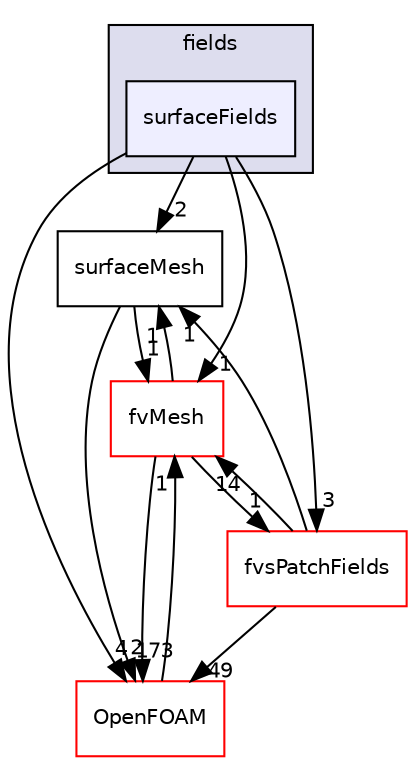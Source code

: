 digraph "src/finiteVolume/fields/surfaceFields" {
  bgcolor=transparent;
  compound=true
  node [ fontsize="10", fontname="Helvetica"];
  edge [ labelfontsize="10", labelfontname="Helvetica"];
  subgraph clusterdir_25ab4a83a983f7bb7a38b7f63bb141b7 {
    graph [ bgcolor="#ddddee", pencolor="black", label="fields" fontname="Helvetica", fontsize="10", URL="dir_25ab4a83a983f7bb7a38b7f63bb141b7.html"]
  dir_606ba9250f9107f82f779cbd3e87c3a5 [shape=box, label="surfaceFields", style="filled", fillcolor="#eeeeff", pencolor="black", URL="dir_606ba9250f9107f82f779cbd3e87c3a5.html"];
  }
  dir_fdafd3b59310328ee40a940c9419d4db [shape=box label="surfaceMesh" URL="dir_fdafd3b59310328ee40a940c9419d4db.html"];
  dir_c382fa095c9c33d8673c0dd60aaef275 [shape=box label="fvMesh" color="red" URL="dir_c382fa095c9c33d8673c0dd60aaef275.html"];
  dir_c5473ff19b20e6ec4dfe5c310b3778a8 [shape=box label="OpenFOAM" color="red" URL="dir_c5473ff19b20e6ec4dfe5c310b3778a8.html"];
  dir_807b34448f78de7c3bc4530ef499b703 [shape=box label="fvsPatchFields" color="red" URL="dir_807b34448f78de7c3bc4530ef499b703.html"];
  dir_fdafd3b59310328ee40a940c9419d4db->dir_c382fa095c9c33d8673c0dd60aaef275 [headlabel="1", labeldistance=1.5 headhref="dir_001259_001114.html"];
  dir_fdafd3b59310328ee40a940c9419d4db->dir_c5473ff19b20e6ec4dfe5c310b3778a8 [headlabel="2", labeldistance=1.5 headhref="dir_001259_001887.html"];
  dir_c382fa095c9c33d8673c0dd60aaef275->dir_fdafd3b59310328ee40a940c9419d4db [headlabel="1", labeldistance=1.5 headhref="dir_001114_001259.html"];
  dir_c382fa095c9c33d8673c0dd60aaef275->dir_c5473ff19b20e6ec4dfe5c310b3778a8 [headlabel="173", labeldistance=1.5 headhref="dir_001114_001887.html"];
  dir_c382fa095c9c33d8673c0dd60aaef275->dir_807b34448f78de7c3bc4530ef499b703 [headlabel="1", labeldistance=1.5 headhref="dir_001114_001032.html"];
  dir_c5473ff19b20e6ec4dfe5c310b3778a8->dir_c382fa095c9c33d8673c0dd60aaef275 [headlabel="1", labeldistance=1.5 headhref="dir_001887_001114.html"];
  dir_807b34448f78de7c3bc4530ef499b703->dir_fdafd3b59310328ee40a940c9419d4db [headlabel="1", labeldistance=1.5 headhref="dir_001032_001259.html"];
  dir_807b34448f78de7c3bc4530ef499b703->dir_c382fa095c9c33d8673c0dd60aaef275 [headlabel="14", labeldistance=1.5 headhref="dir_001032_001114.html"];
  dir_807b34448f78de7c3bc4530ef499b703->dir_c5473ff19b20e6ec4dfe5c310b3778a8 [headlabel="49", labeldistance=1.5 headhref="dir_001032_001887.html"];
  dir_606ba9250f9107f82f779cbd3e87c3a5->dir_fdafd3b59310328ee40a940c9419d4db [headlabel="2", labeldistance=1.5 headhref="dir_001051_001259.html"];
  dir_606ba9250f9107f82f779cbd3e87c3a5->dir_c382fa095c9c33d8673c0dd60aaef275 [headlabel="1", labeldistance=1.5 headhref="dir_001051_001114.html"];
  dir_606ba9250f9107f82f779cbd3e87c3a5->dir_c5473ff19b20e6ec4dfe5c310b3778a8 [headlabel="4", labeldistance=1.5 headhref="dir_001051_001887.html"];
  dir_606ba9250f9107f82f779cbd3e87c3a5->dir_807b34448f78de7c3bc4530ef499b703 [headlabel="3", labeldistance=1.5 headhref="dir_001051_001032.html"];
}
